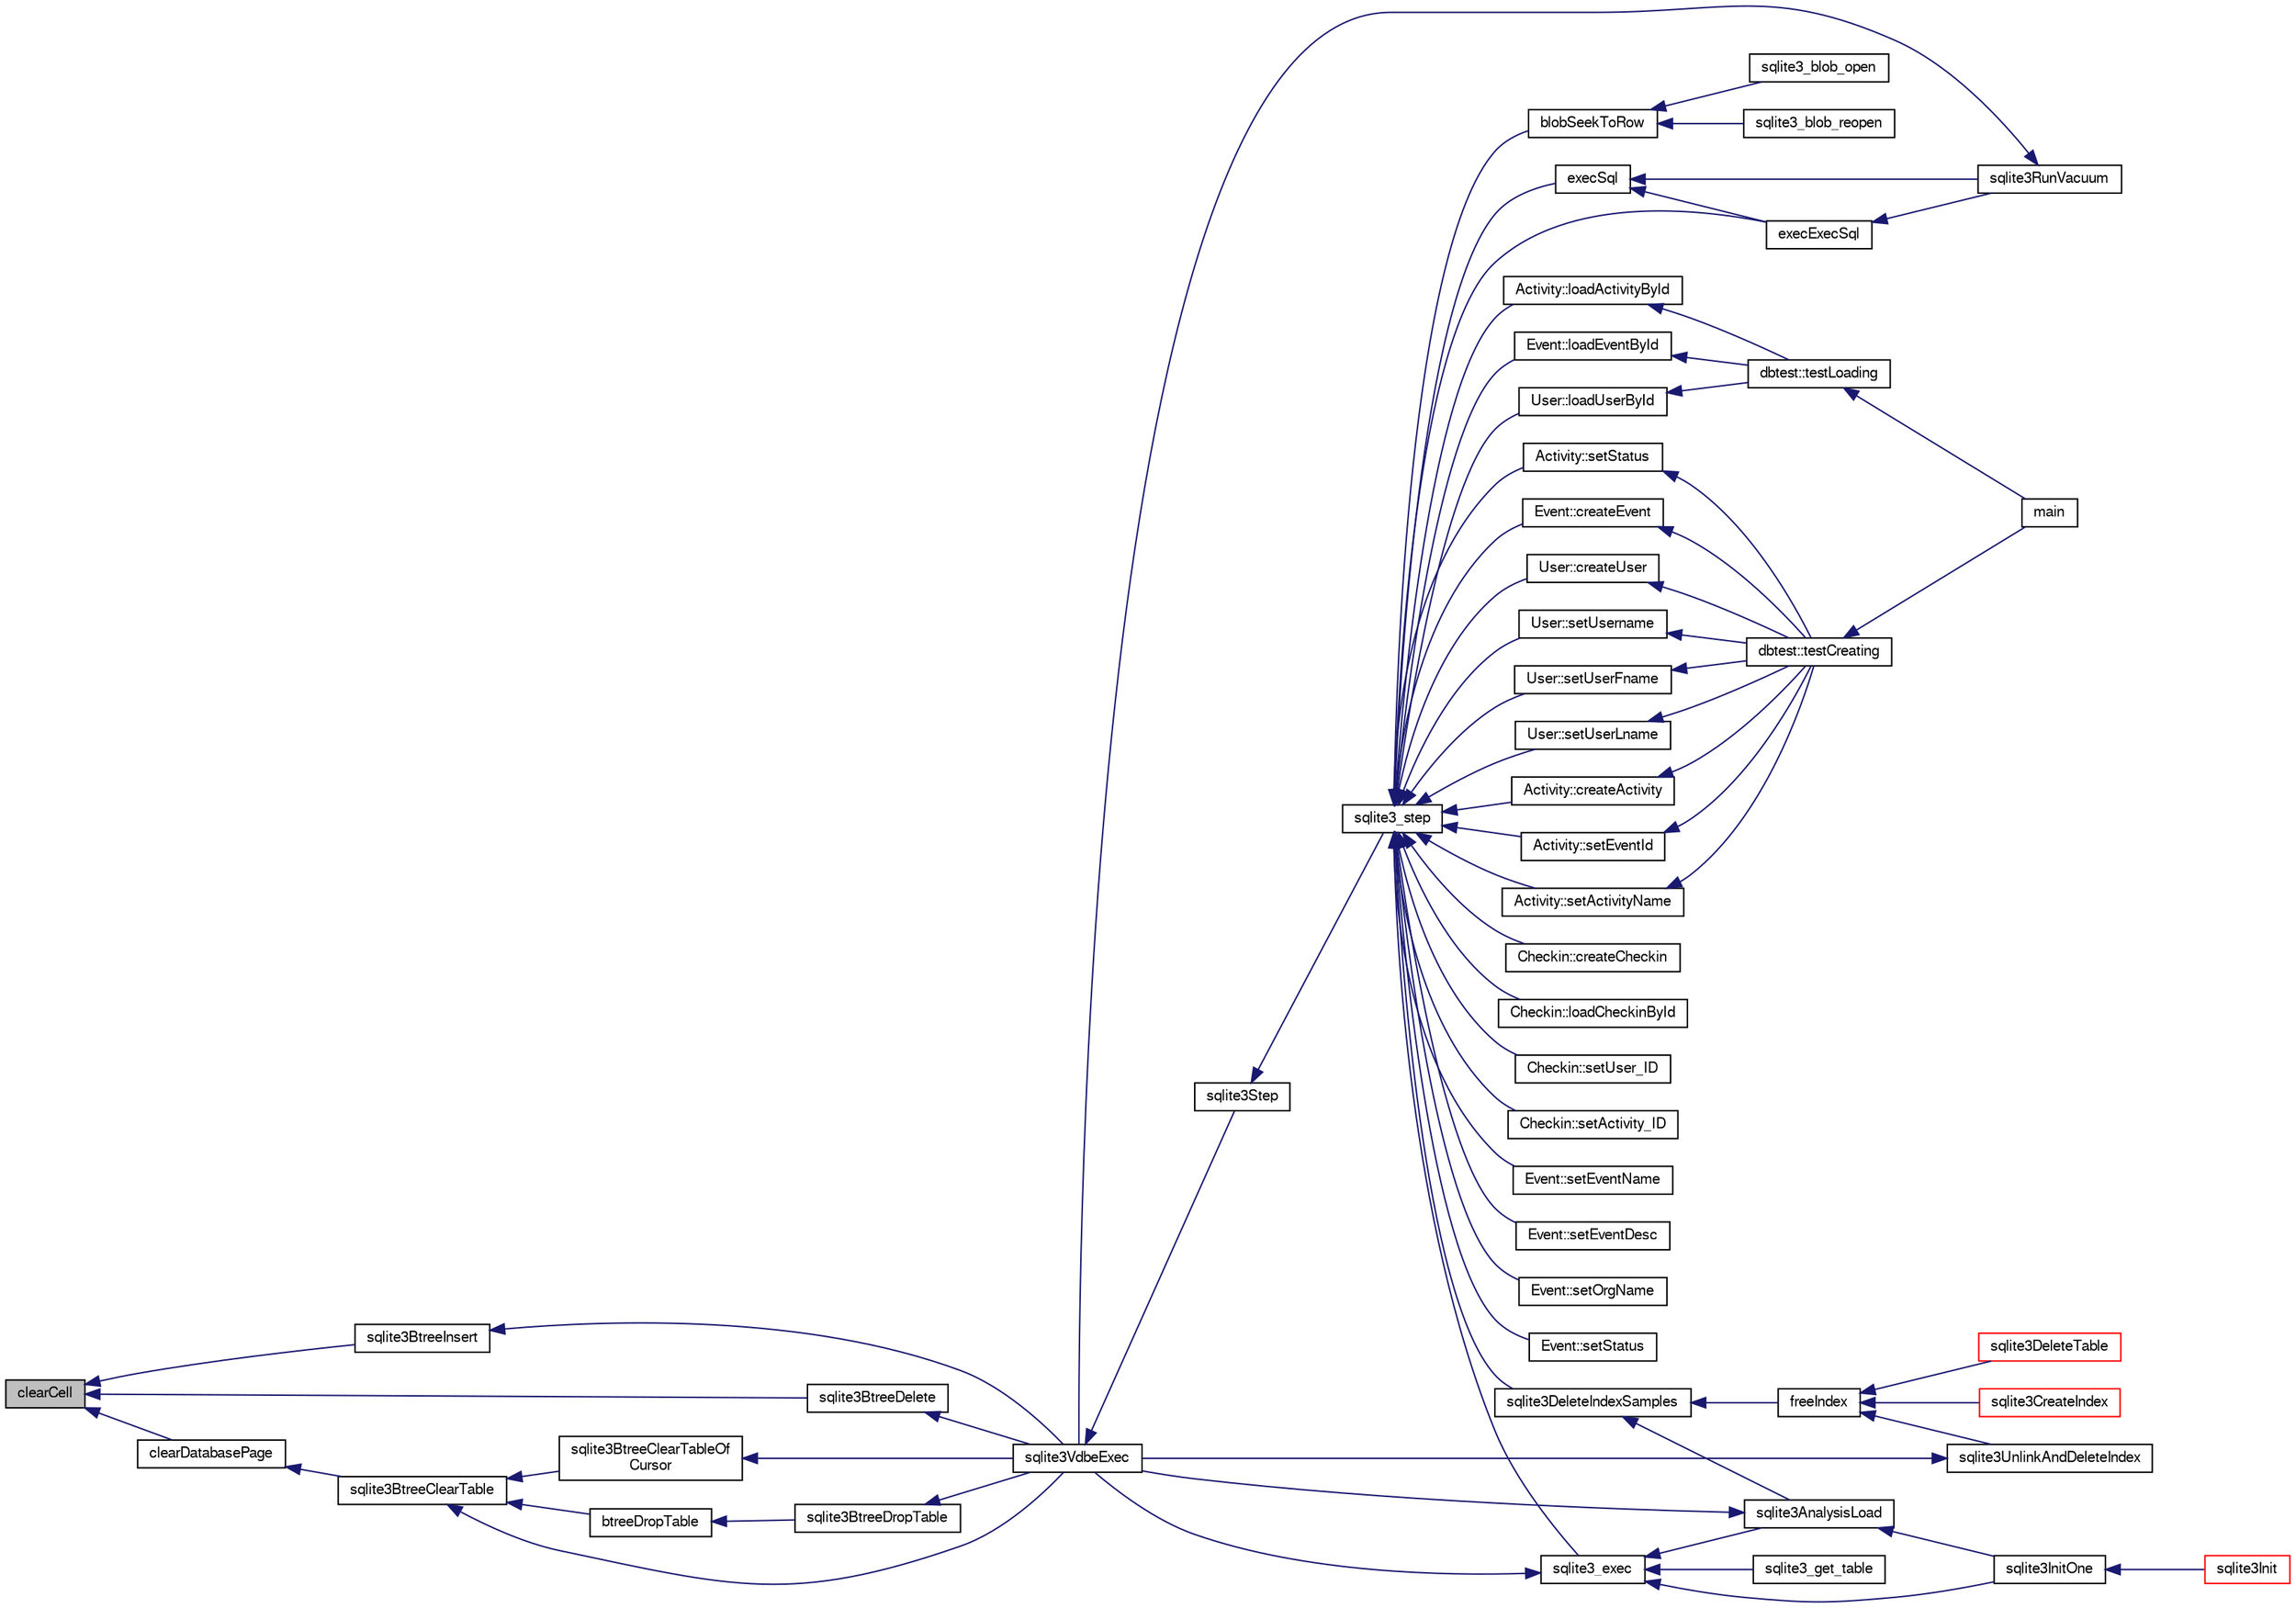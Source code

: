 digraph "clearCell"
{
  edge [fontname="FreeSans",fontsize="10",labelfontname="FreeSans",labelfontsize="10"];
  node [fontname="FreeSans",fontsize="10",shape=record];
  rankdir="LR";
  Node43811 [label="clearCell",height=0.2,width=0.4,color="black", fillcolor="grey75", style="filled", fontcolor="black"];
  Node43811 -> Node43812 [dir="back",color="midnightblue",fontsize="10",style="solid",fontname="FreeSans"];
  Node43812 [label="sqlite3BtreeInsert",height=0.2,width=0.4,color="black", fillcolor="white", style="filled",URL="$sqlite3_8c.html#aa6c6b68ed28d38984e5fa329794d7f02"];
  Node43812 -> Node43813 [dir="back",color="midnightblue",fontsize="10",style="solid",fontname="FreeSans"];
  Node43813 [label="sqlite3VdbeExec",height=0.2,width=0.4,color="black", fillcolor="white", style="filled",URL="$sqlite3_8c.html#a8ce40a614bdc56719c4d642b1e4dfb21"];
  Node43813 -> Node43814 [dir="back",color="midnightblue",fontsize="10",style="solid",fontname="FreeSans"];
  Node43814 [label="sqlite3Step",height=0.2,width=0.4,color="black", fillcolor="white", style="filled",URL="$sqlite3_8c.html#a3f2872e873e2758a4beedad1d5113554"];
  Node43814 -> Node43815 [dir="back",color="midnightblue",fontsize="10",style="solid",fontname="FreeSans"];
  Node43815 [label="sqlite3_step",height=0.2,width=0.4,color="black", fillcolor="white", style="filled",URL="$sqlite3_8h.html#ac1e491ce36b7471eb28387f7d3c74334"];
  Node43815 -> Node43816 [dir="back",color="midnightblue",fontsize="10",style="solid",fontname="FreeSans"];
  Node43816 [label="Activity::createActivity",height=0.2,width=0.4,color="black", fillcolor="white", style="filled",URL="$classActivity.html#a813cc5e52c14ab49b39014c134e3425b"];
  Node43816 -> Node43817 [dir="back",color="midnightblue",fontsize="10",style="solid",fontname="FreeSans"];
  Node43817 [label="dbtest::testCreating",height=0.2,width=0.4,color="black", fillcolor="white", style="filled",URL="$classdbtest.html#a8193e88a7df657069c8a6bd09c8243b7"];
  Node43817 -> Node43818 [dir="back",color="midnightblue",fontsize="10",style="solid",fontname="FreeSans"];
  Node43818 [label="main",height=0.2,width=0.4,color="black", fillcolor="white", style="filled",URL="$test_8cpp.html#ae66f6b31b5ad750f1fe042a706a4e3d4"];
  Node43815 -> Node43819 [dir="back",color="midnightblue",fontsize="10",style="solid",fontname="FreeSans"];
  Node43819 [label="Activity::loadActivityById",height=0.2,width=0.4,color="black", fillcolor="white", style="filled",URL="$classActivity.html#abe4ffb4f08a47212ebf9013259d9e7fd"];
  Node43819 -> Node43820 [dir="back",color="midnightblue",fontsize="10",style="solid",fontname="FreeSans"];
  Node43820 [label="dbtest::testLoading",height=0.2,width=0.4,color="black", fillcolor="white", style="filled",URL="$classdbtest.html#a6f98d82a2c8e2b9040848763504ddae1"];
  Node43820 -> Node43818 [dir="back",color="midnightblue",fontsize="10",style="solid",fontname="FreeSans"];
  Node43815 -> Node43821 [dir="back",color="midnightblue",fontsize="10",style="solid",fontname="FreeSans"];
  Node43821 [label="Activity::setEventId",height=0.2,width=0.4,color="black", fillcolor="white", style="filled",URL="$classActivity.html#adb1d0fd0d08f473e068f0a4086bfa9ca"];
  Node43821 -> Node43817 [dir="back",color="midnightblue",fontsize="10",style="solid",fontname="FreeSans"];
  Node43815 -> Node43822 [dir="back",color="midnightblue",fontsize="10",style="solid",fontname="FreeSans"];
  Node43822 [label="Activity::setActivityName",height=0.2,width=0.4,color="black", fillcolor="white", style="filled",URL="$classActivity.html#a62dc3737b33915a36086f9dd26d16a81"];
  Node43822 -> Node43817 [dir="back",color="midnightblue",fontsize="10",style="solid",fontname="FreeSans"];
  Node43815 -> Node43823 [dir="back",color="midnightblue",fontsize="10",style="solid",fontname="FreeSans"];
  Node43823 [label="Activity::setStatus",height=0.2,width=0.4,color="black", fillcolor="white", style="filled",URL="$classActivity.html#af618135a7738f4d2a7ee147a8ef912ea"];
  Node43823 -> Node43817 [dir="back",color="midnightblue",fontsize="10",style="solid",fontname="FreeSans"];
  Node43815 -> Node43824 [dir="back",color="midnightblue",fontsize="10",style="solid",fontname="FreeSans"];
  Node43824 [label="Checkin::createCheckin",height=0.2,width=0.4,color="black", fillcolor="white", style="filled",URL="$classCheckin.html#a4e40acdf7fff0e607f6de4f24f3a163c"];
  Node43815 -> Node43825 [dir="back",color="midnightblue",fontsize="10",style="solid",fontname="FreeSans"];
  Node43825 [label="Checkin::loadCheckinById",height=0.2,width=0.4,color="black", fillcolor="white", style="filled",URL="$classCheckin.html#a3461f70ea6c68475225f2a07f78a21e0"];
  Node43815 -> Node43826 [dir="back",color="midnightblue",fontsize="10",style="solid",fontname="FreeSans"];
  Node43826 [label="Checkin::setUser_ID",height=0.2,width=0.4,color="black", fillcolor="white", style="filled",URL="$classCheckin.html#a76ab640f4f912876dbebf183db5359c6"];
  Node43815 -> Node43827 [dir="back",color="midnightblue",fontsize="10",style="solid",fontname="FreeSans"];
  Node43827 [label="Checkin::setActivity_ID",height=0.2,width=0.4,color="black", fillcolor="white", style="filled",URL="$classCheckin.html#ab2ff3ec2604ec73a42af25874a00b232"];
  Node43815 -> Node43828 [dir="back",color="midnightblue",fontsize="10",style="solid",fontname="FreeSans"];
  Node43828 [label="Event::createEvent",height=0.2,width=0.4,color="black", fillcolor="white", style="filled",URL="$classEvent.html#a77adb9f4a46ffb32c2d931f0691f5903"];
  Node43828 -> Node43817 [dir="back",color="midnightblue",fontsize="10",style="solid",fontname="FreeSans"];
  Node43815 -> Node43829 [dir="back",color="midnightblue",fontsize="10",style="solid",fontname="FreeSans"];
  Node43829 [label="Event::loadEventById",height=0.2,width=0.4,color="black", fillcolor="white", style="filled",URL="$classEvent.html#afa66cea33f722dbeecb69cc98fdea055"];
  Node43829 -> Node43820 [dir="back",color="midnightblue",fontsize="10",style="solid",fontname="FreeSans"];
  Node43815 -> Node43830 [dir="back",color="midnightblue",fontsize="10",style="solid",fontname="FreeSans"];
  Node43830 [label="Event::setEventName",height=0.2,width=0.4,color="black", fillcolor="white", style="filled",URL="$classEvent.html#a10596b6ca077df05184e30d62b08729d"];
  Node43815 -> Node43831 [dir="back",color="midnightblue",fontsize="10",style="solid",fontname="FreeSans"];
  Node43831 [label="Event::setEventDesc",height=0.2,width=0.4,color="black", fillcolor="white", style="filled",URL="$classEvent.html#ae36b8377dcae792f1c5c4726024c981b"];
  Node43815 -> Node43832 [dir="back",color="midnightblue",fontsize="10",style="solid",fontname="FreeSans"];
  Node43832 [label="Event::setOrgName",height=0.2,width=0.4,color="black", fillcolor="white", style="filled",URL="$classEvent.html#a19aac0f776bd764563a54977656cf680"];
  Node43815 -> Node43833 [dir="back",color="midnightblue",fontsize="10",style="solid",fontname="FreeSans"];
  Node43833 [label="Event::setStatus",height=0.2,width=0.4,color="black", fillcolor="white", style="filled",URL="$classEvent.html#ab0a6b9285af0f4172eb841e2b80f8972"];
  Node43815 -> Node43834 [dir="back",color="midnightblue",fontsize="10",style="solid",fontname="FreeSans"];
  Node43834 [label="blobSeekToRow",height=0.2,width=0.4,color="black", fillcolor="white", style="filled",URL="$sqlite3_8c.html#afff57e13332b98c8a44a7cebe38962ab"];
  Node43834 -> Node43835 [dir="back",color="midnightblue",fontsize="10",style="solid",fontname="FreeSans"];
  Node43835 [label="sqlite3_blob_open",height=0.2,width=0.4,color="black", fillcolor="white", style="filled",URL="$sqlite3_8h.html#adb8ad839a5bdd62a43785132bc7dd518"];
  Node43834 -> Node43836 [dir="back",color="midnightblue",fontsize="10",style="solid",fontname="FreeSans"];
  Node43836 [label="sqlite3_blob_reopen",height=0.2,width=0.4,color="black", fillcolor="white", style="filled",URL="$sqlite3_8h.html#abc77c24fdc0150138490359a94360f7e"];
  Node43815 -> Node43837 [dir="back",color="midnightblue",fontsize="10",style="solid",fontname="FreeSans"];
  Node43837 [label="sqlite3DeleteIndexSamples",height=0.2,width=0.4,color="black", fillcolor="white", style="filled",URL="$sqlite3_8c.html#aaeda0302fbf61397ec009f65bed047ef"];
  Node43837 -> Node43838 [dir="back",color="midnightblue",fontsize="10",style="solid",fontname="FreeSans"];
  Node43838 [label="sqlite3AnalysisLoad",height=0.2,width=0.4,color="black", fillcolor="white", style="filled",URL="$sqlite3_8c.html#a48a2301c27e1d3d68708b9b8761b5a01"];
  Node43838 -> Node43813 [dir="back",color="midnightblue",fontsize="10",style="solid",fontname="FreeSans"];
  Node43838 -> Node43839 [dir="back",color="midnightblue",fontsize="10",style="solid",fontname="FreeSans"];
  Node43839 [label="sqlite3InitOne",height=0.2,width=0.4,color="black", fillcolor="white", style="filled",URL="$sqlite3_8c.html#ac4318b25df65269906b0379251fe9b85"];
  Node43839 -> Node43840 [dir="back",color="midnightblue",fontsize="10",style="solid",fontname="FreeSans"];
  Node43840 [label="sqlite3Init",height=0.2,width=0.4,color="red", fillcolor="white", style="filled",URL="$sqlite3_8c.html#aed74e3dc765631a833f522f425ff5a48"];
  Node43837 -> Node43940 [dir="back",color="midnightblue",fontsize="10",style="solid",fontname="FreeSans"];
  Node43940 [label="freeIndex",height=0.2,width=0.4,color="black", fillcolor="white", style="filled",URL="$sqlite3_8c.html#a00907c99c18d5bcb9d0b38c077146c31"];
  Node43940 -> Node43941 [dir="back",color="midnightblue",fontsize="10",style="solid",fontname="FreeSans"];
  Node43941 [label="sqlite3UnlinkAndDeleteIndex",height=0.2,width=0.4,color="black", fillcolor="white", style="filled",URL="$sqlite3_8c.html#a889f2dcb438c56db37a6d61e9f25e244"];
  Node43941 -> Node43813 [dir="back",color="midnightblue",fontsize="10",style="solid",fontname="FreeSans"];
  Node43940 -> Node43942 [dir="back",color="midnightblue",fontsize="10",style="solid",fontname="FreeSans"];
  Node43942 [label="sqlite3DeleteTable",height=0.2,width=0.4,color="red", fillcolor="white", style="filled",URL="$sqlite3_8c.html#a7fd3d507375a381a3807f92735318973"];
  Node43940 -> Node43852 [dir="back",color="midnightblue",fontsize="10",style="solid",fontname="FreeSans"];
  Node43852 [label="sqlite3CreateIndex",height=0.2,width=0.4,color="red", fillcolor="white", style="filled",URL="$sqlite3_8c.html#a8dbe5e590ab6c58a8c45f34f7c81e825"];
  Node43815 -> Node44006 [dir="back",color="midnightblue",fontsize="10",style="solid",fontname="FreeSans"];
  Node44006 [label="sqlite3_exec",height=0.2,width=0.4,color="black", fillcolor="white", style="filled",URL="$sqlite3_8h.html#a97487ec8150e0bcc8fa392ab8f0e24db"];
  Node44006 -> Node43813 [dir="back",color="midnightblue",fontsize="10",style="solid",fontname="FreeSans"];
  Node44006 -> Node43838 [dir="back",color="midnightblue",fontsize="10",style="solid",fontname="FreeSans"];
  Node44006 -> Node43839 [dir="back",color="midnightblue",fontsize="10",style="solid",fontname="FreeSans"];
  Node44006 -> Node44007 [dir="back",color="midnightblue",fontsize="10",style="solid",fontname="FreeSans"];
  Node44007 [label="sqlite3_get_table",height=0.2,width=0.4,color="black", fillcolor="white", style="filled",URL="$sqlite3_8h.html#a5effeac4e12df57beaa35c5be1f61579"];
  Node43815 -> Node43997 [dir="back",color="midnightblue",fontsize="10",style="solid",fontname="FreeSans"];
  Node43997 [label="execSql",height=0.2,width=0.4,color="black", fillcolor="white", style="filled",URL="$sqlite3_8c.html#a7d16651b98a110662f4c265eff0246cb"];
  Node43997 -> Node43998 [dir="back",color="midnightblue",fontsize="10",style="solid",fontname="FreeSans"];
  Node43998 [label="execExecSql",height=0.2,width=0.4,color="black", fillcolor="white", style="filled",URL="$sqlite3_8c.html#ac1be09a6c047f21133d16378d301e0d4"];
  Node43998 -> Node43999 [dir="back",color="midnightblue",fontsize="10",style="solid",fontname="FreeSans"];
  Node43999 [label="sqlite3RunVacuum",height=0.2,width=0.4,color="black", fillcolor="white", style="filled",URL="$sqlite3_8c.html#a5e83ddc7b3e7e8e79ad5d1fc92de1d2f"];
  Node43999 -> Node43813 [dir="back",color="midnightblue",fontsize="10",style="solid",fontname="FreeSans"];
  Node43997 -> Node43999 [dir="back",color="midnightblue",fontsize="10",style="solid",fontname="FreeSans"];
  Node43815 -> Node43998 [dir="back",color="midnightblue",fontsize="10",style="solid",fontname="FreeSans"];
  Node43815 -> Node44000 [dir="back",color="midnightblue",fontsize="10",style="solid",fontname="FreeSans"];
  Node44000 [label="User::createUser",height=0.2,width=0.4,color="black", fillcolor="white", style="filled",URL="$classUser.html#a22ed673939e8cc0a136130b809bba513"];
  Node44000 -> Node43817 [dir="back",color="midnightblue",fontsize="10",style="solid",fontname="FreeSans"];
  Node43815 -> Node44001 [dir="back",color="midnightblue",fontsize="10",style="solid",fontname="FreeSans"];
  Node44001 [label="User::loadUserById",height=0.2,width=0.4,color="black", fillcolor="white", style="filled",URL="$classUser.html#a863377665b7fb83c5547dcf9727f5092"];
  Node44001 -> Node43820 [dir="back",color="midnightblue",fontsize="10",style="solid",fontname="FreeSans"];
  Node43815 -> Node44002 [dir="back",color="midnightblue",fontsize="10",style="solid",fontname="FreeSans"];
  Node44002 [label="User::setUsername",height=0.2,width=0.4,color="black", fillcolor="white", style="filled",URL="$classUser.html#aa0497022a136cb78de785b0a39ae60b1"];
  Node44002 -> Node43817 [dir="back",color="midnightblue",fontsize="10",style="solid",fontname="FreeSans"];
  Node43815 -> Node44003 [dir="back",color="midnightblue",fontsize="10",style="solid",fontname="FreeSans"];
  Node44003 [label="User::setUserFname",height=0.2,width=0.4,color="black", fillcolor="white", style="filled",URL="$classUser.html#a72657eb55cd0ca437b4841a43f19912f"];
  Node44003 -> Node43817 [dir="back",color="midnightblue",fontsize="10",style="solid",fontname="FreeSans"];
  Node43815 -> Node44004 [dir="back",color="midnightblue",fontsize="10",style="solid",fontname="FreeSans"];
  Node44004 [label="User::setUserLname",height=0.2,width=0.4,color="black", fillcolor="white", style="filled",URL="$classUser.html#aa25973387e5afe1aa6f60dd6545e33b5"];
  Node44004 -> Node43817 [dir="back",color="midnightblue",fontsize="10",style="solid",fontname="FreeSans"];
  Node43811 -> Node44074 [dir="back",color="midnightblue",fontsize="10",style="solid",fontname="FreeSans"];
  Node44074 [label="sqlite3BtreeDelete",height=0.2,width=0.4,color="black", fillcolor="white", style="filled",URL="$sqlite3_8c.html#a65c40cd7ec987dbd25392a180f388fe7"];
  Node44074 -> Node43813 [dir="back",color="midnightblue",fontsize="10",style="solid",fontname="FreeSans"];
  Node43811 -> Node44075 [dir="back",color="midnightblue",fontsize="10",style="solid",fontname="FreeSans"];
  Node44075 [label="clearDatabasePage",height=0.2,width=0.4,color="black", fillcolor="white", style="filled",URL="$sqlite3_8c.html#aecc3046a56feeeabd3ca93c0685e35d5"];
  Node44075 -> Node44076 [dir="back",color="midnightblue",fontsize="10",style="solid",fontname="FreeSans"];
  Node44076 [label="sqlite3BtreeClearTable",height=0.2,width=0.4,color="black", fillcolor="white", style="filled",URL="$sqlite3_8c.html#ac2fcbee7dcc155d776ecf9d5151f3872"];
  Node44076 -> Node44077 [dir="back",color="midnightblue",fontsize="10",style="solid",fontname="FreeSans"];
  Node44077 [label="sqlite3BtreeClearTableOf\lCursor",height=0.2,width=0.4,color="black", fillcolor="white", style="filled",URL="$sqlite3_8c.html#a31f4ef273f0625b74b993177f5903454"];
  Node44077 -> Node43813 [dir="back",color="midnightblue",fontsize="10",style="solid",fontname="FreeSans"];
  Node44076 -> Node44078 [dir="back",color="midnightblue",fontsize="10",style="solid",fontname="FreeSans"];
  Node44078 [label="btreeDropTable",height=0.2,width=0.4,color="black", fillcolor="white", style="filled",URL="$sqlite3_8c.html#abba4061ea34842db278e91f537d2c2ff"];
  Node44078 -> Node44079 [dir="back",color="midnightblue",fontsize="10",style="solid",fontname="FreeSans"];
  Node44079 [label="sqlite3BtreeDropTable",height=0.2,width=0.4,color="black", fillcolor="white", style="filled",URL="$sqlite3_8c.html#a7b9a218bc08d8acfc94b74ea5c47eaa8"];
  Node44079 -> Node43813 [dir="back",color="midnightblue",fontsize="10",style="solid",fontname="FreeSans"];
  Node44076 -> Node43813 [dir="back",color="midnightblue",fontsize="10",style="solid",fontname="FreeSans"];
}
